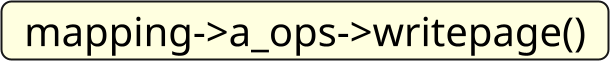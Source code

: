 @startuml

skinparam ComponentStyle rectangle
hide stereotype
scale 1/5
skinparam RoundCorner 100

skinparam Component {
    FontSize 200
    FontColor black
    BorderThickness 10
    BackgroundColor LightYellow
}

component "  mapping->a_ops->writepage()  " as cp

@enduml
